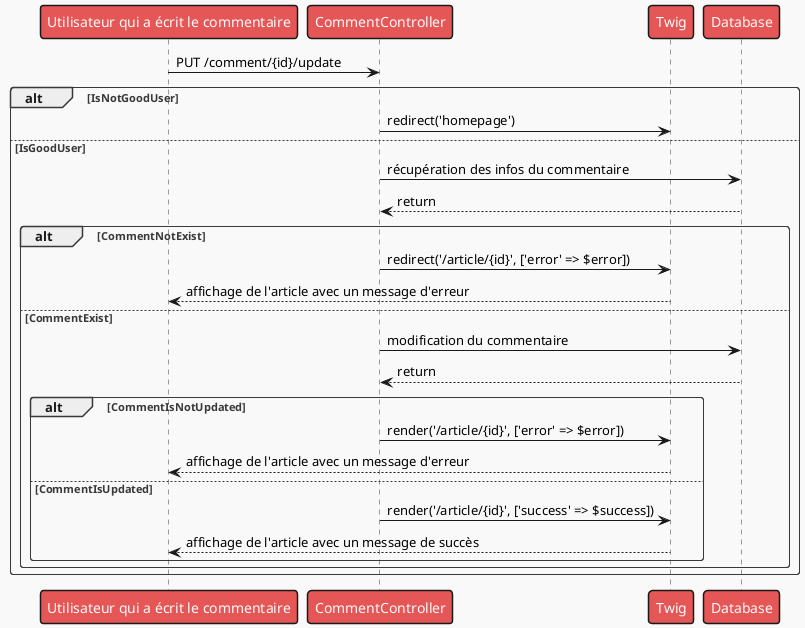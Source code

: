 @startuml

!theme mars

Person as "Utilisateur qui a écrit le commentaire" -> CommentController : PUT /comment/{id}/update

alt IsNotGoodUser
CommentController -> Twig : redirect('homepage')
else IsGoodUser
CommentController -> Database : récupération des infos du commentaire
Database --> CommentController : return
    alt CommentNotExist
    CommentController -> Twig : redirect('/article/{id}', ['error' => $error])
    Twig --> Person : affichage de l'article avec un message d'erreur
    else CommentExist
    CommentController -> Database : modification du commentaire
    Database --> CommentController : return
        alt CommentIsNotUpdated
        CommentController -> Twig : render('/article/{id}', ['error' => $error])
        Twig --> Person : affichage de l'article avec un message d'erreur
        else CommentIsUpdated
        CommentController -> Twig : render('/article/{id}', ['success' => $success])
        Twig --> Person : affichage de l'article avec un message de succès
        end
    end
end
@enduml
